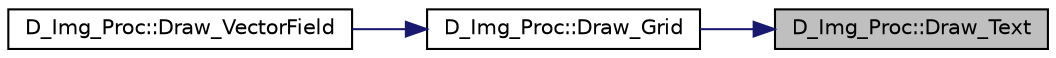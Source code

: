 digraph "D_Img_Proc::Draw_Text"
{
 // LATEX_PDF_SIZE
  edge [fontname="Helvetica",fontsize="10",labelfontname="Helvetica",labelfontsize="10"];
  node [fontname="Helvetica",fontsize="10",shape=record];
  rankdir="RL";
  Node1 [label="D_Img_Proc::Draw_Text",height=0.2,width=0.4,color="black", fillcolor="grey75", style="filled", fontcolor="black",tooltip=" "];
  Node1 -> Node2 [dir="back",color="midnightblue",fontsize="10",style="solid"];
  Node2 [label="D_Img_Proc::Draw_Grid",height=0.2,width=0.4,color="black", fillcolor="white", style="filled",URL="$class_d___img___proc.html#a1c9e6ec550e25d9f880c953953add284",tooltip=" "];
  Node2 -> Node3 [dir="back",color="midnightblue",fontsize="10",style="solid"];
  Node3 [label="D_Img_Proc::Draw_VectorField",height=0.2,width=0.4,color="black", fillcolor="white", style="filled",URL="$class_d___img___proc.html#a333cfaf8328841a35ae71c26f8ff93de",tooltip=" "];
}
